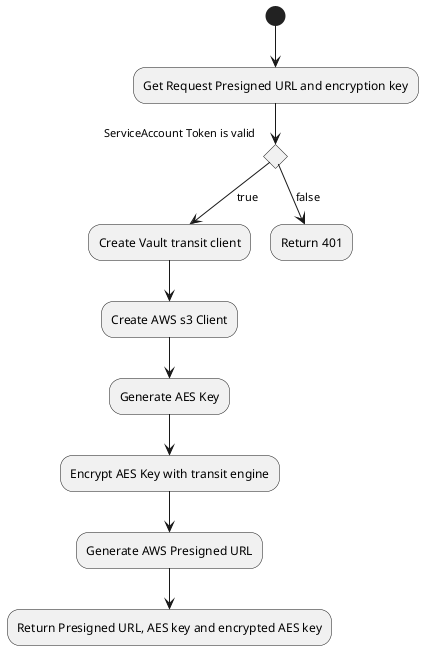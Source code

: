 @startuml
(*) --> "Get Request Presigned URL and encryption key"

if "ServiceAccount Token is valid" then

  -->[true] "Create Vault transit client"
  --> "Create AWS s3 Client"
  --> "Generate AES Key"
  --> "Encrypt AES Key with transit engine"
  --> "Generate AWS Presigned URL"
  --> "Return Presigned URL, AES key and encrypted AES key"
else
  -->[false] "Return 401"
endif
@enduml